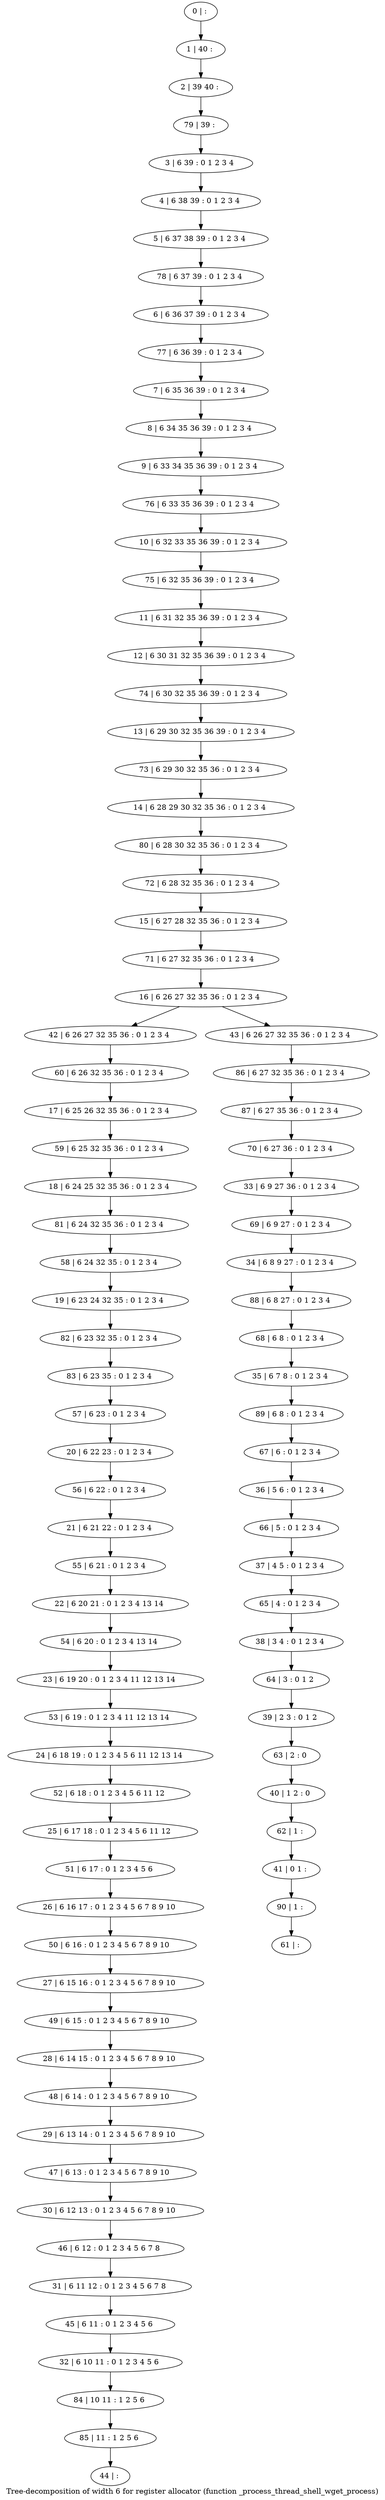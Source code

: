 digraph G {
graph [label="Tree-decomposition of width 6 for register allocator (function _process_thread_shell_wget_process)"]
0[label="0 | : "];
1[label="1 | 40 : "];
2[label="2 | 39 40 : "];
3[label="3 | 6 39 : 0 1 2 3 4 "];
4[label="4 | 6 38 39 : 0 1 2 3 4 "];
5[label="5 | 6 37 38 39 : 0 1 2 3 4 "];
6[label="6 | 6 36 37 39 : 0 1 2 3 4 "];
7[label="7 | 6 35 36 39 : 0 1 2 3 4 "];
8[label="8 | 6 34 35 36 39 : 0 1 2 3 4 "];
9[label="9 | 6 33 34 35 36 39 : 0 1 2 3 4 "];
10[label="10 | 6 32 33 35 36 39 : 0 1 2 3 4 "];
11[label="11 | 6 31 32 35 36 39 : 0 1 2 3 4 "];
12[label="12 | 6 30 31 32 35 36 39 : 0 1 2 3 4 "];
13[label="13 | 6 29 30 32 35 36 39 : 0 1 2 3 4 "];
14[label="14 | 6 28 29 30 32 35 36 : 0 1 2 3 4 "];
15[label="15 | 6 27 28 32 35 36 : 0 1 2 3 4 "];
16[label="16 | 6 26 27 32 35 36 : 0 1 2 3 4 "];
17[label="17 | 6 25 26 32 35 36 : 0 1 2 3 4 "];
18[label="18 | 6 24 25 32 35 36 : 0 1 2 3 4 "];
19[label="19 | 6 23 24 32 35 : 0 1 2 3 4 "];
20[label="20 | 6 22 23 : 0 1 2 3 4 "];
21[label="21 | 6 21 22 : 0 1 2 3 4 "];
22[label="22 | 6 20 21 : 0 1 2 3 4 13 14 "];
23[label="23 | 6 19 20 : 0 1 2 3 4 11 12 13 14 "];
24[label="24 | 6 18 19 : 0 1 2 3 4 5 6 11 12 13 14 "];
25[label="25 | 6 17 18 : 0 1 2 3 4 5 6 11 12 "];
26[label="26 | 6 16 17 : 0 1 2 3 4 5 6 7 8 9 10 "];
27[label="27 | 6 15 16 : 0 1 2 3 4 5 6 7 8 9 10 "];
28[label="28 | 6 14 15 : 0 1 2 3 4 5 6 7 8 9 10 "];
29[label="29 | 6 13 14 : 0 1 2 3 4 5 6 7 8 9 10 "];
30[label="30 | 6 12 13 : 0 1 2 3 4 5 6 7 8 9 10 "];
31[label="31 | 6 11 12 : 0 1 2 3 4 5 6 7 8 "];
32[label="32 | 6 10 11 : 0 1 2 3 4 5 6 "];
33[label="33 | 6 9 27 36 : 0 1 2 3 4 "];
34[label="34 | 6 8 9 27 : 0 1 2 3 4 "];
35[label="35 | 6 7 8 : 0 1 2 3 4 "];
36[label="36 | 5 6 : 0 1 2 3 4 "];
37[label="37 | 4 5 : 0 1 2 3 4 "];
38[label="38 | 3 4 : 0 1 2 3 4 "];
39[label="39 | 2 3 : 0 1 2 "];
40[label="40 | 1 2 : 0 "];
41[label="41 | 0 1 : "];
42[label="42 | 6 26 27 32 35 36 : 0 1 2 3 4 "];
43[label="43 | 6 26 27 32 35 36 : 0 1 2 3 4 "];
44[label="44 | : "];
45[label="45 | 6 11 : 0 1 2 3 4 5 6 "];
46[label="46 | 6 12 : 0 1 2 3 4 5 6 7 8 "];
47[label="47 | 6 13 : 0 1 2 3 4 5 6 7 8 9 10 "];
48[label="48 | 6 14 : 0 1 2 3 4 5 6 7 8 9 10 "];
49[label="49 | 6 15 : 0 1 2 3 4 5 6 7 8 9 10 "];
50[label="50 | 6 16 : 0 1 2 3 4 5 6 7 8 9 10 "];
51[label="51 | 6 17 : 0 1 2 3 4 5 6 "];
52[label="52 | 6 18 : 0 1 2 3 4 5 6 11 12 "];
53[label="53 | 6 19 : 0 1 2 3 4 11 12 13 14 "];
54[label="54 | 6 20 : 0 1 2 3 4 13 14 "];
55[label="55 | 6 21 : 0 1 2 3 4 "];
56[label="56 | 6 22 : 0 1 2 3 4 "];
57[label="57 | 6 23 : 0 1 2 3 4 "];
58[label="58 | 6 24 32 35 : 0 1 2 3 4 "];
59[label="59 | 6 25 32 35 36 : 0 1 2 3 4 "];
60[label="60 | 6 26 32 35 36 : 0 1 2 3 4 "];
61[label="61 | : "];
62[label="62 | 1 : "];
63[label="63 | 2 : 0 "];
64[label="64 | 3 : 0 1 2 "];
65[label="65 | 4 : 0 1 2 3 4 "];
66[label="66 | 5 : 0 1 2 3 4 "];
67[label="67 | 6 : 0 1 2 3 4 "];
68[label="68 | 6 8 : 0 1 2 3 4 "];
69[label="69 | 6 9 27 : 0 1 2 3 4 "];
70[label="70 | 6 27 36 : 0 1 2 3 4 "];
71[label="71 | 6 27 32 35 36 : 0 1 2 3 4 "];
72[label="72 | 6 28 32 35 36 : 0 1 2 3 4 "];
73[label="73 | 6 29 30 32 35 36 : 0 1 2 3 4 "];
74[label="74 | 6 30 32 35 36 39 : 0 1 2 3 4 "];
75[label="75 | 6 32 35 36 39 : 0 1 2 3 4 "];
76[label="76 | 6 33 35 36 39 : 0 1 2 3 4 "];
77[label="77 | 6 36 39 : 0 1 2 3 4 "];
78[label="78 | 6 37 39 : 0 1 2 3 4 "];
79[label="79 | 39 : "];
80[label="80 | 6 28 30 32 35 36 : 0 1 2 3 4 "];
81[label="81 | 6 24 32 35 36 : 0 1 2 3 4 "];
82[label="82 | 6 23 32 35 : 0 1 2 3 4 "];
83[label="83 | 6 23 35 : 0 1 2 3 4 "];
84[label="84 | 10 11 : 1 2 5 6 "];
85[label="85 | 11 : 1 2 5 6 "];
86[label="86 | 6 27 32 35 36 : 0 1 2 3 4 "];
87[label="87 | 6 27 35 36 : 0 1 2 3 4 "];
88[label="88 | 6 8 27 : 0 1 2 3 4 "];
89[label="89 | 6 8 : 0 1 2 3 4 "];
90[label="90 | 1 : "];
0->1 ;
1->2 ;
3->4 ;
4->5 ;
7->8 ;
8->9 ;
11->12 ;
16->42 ;
16->43 ;
45->32 ;
31->45 ;
46->31 ;
30->46 ;
47->30 ;
29->47 ;
48->29 ;
28->48 ;
49->28 ;
27->49 ;
50->27 ;
26->50 ;
51->26 ;
25->51 ;
52->25 ;
24->52 ;
53->24 ;
23->53 ;
54->23 ;
22->54 ;
55->22 ;
21->55 ;
56->21 ;
20->56 ;
57->20 ;
58->19 ;
59->18 ;
17->59 ;
60->17 ;
42->60 ;
62->41 ;
40->62 ;
63->40 ;
39->63 ;
64->39 ;
38->64 ;
65->38 ;
37->65 ;
66->37 ;
36->66 ;
67->36 ;
68->35 ;
69->34 ;
33->69 ;
70->33 ;
71->16 ;
15->71 ;
72->15 ;
73->14 ;
13->73 ;
74->13 ;
12->74 ;
75->11 ;
10->75 ;
76->10 ;
9->76 ;
77->7 ;
6->77 ;
78->6 ;
5->78 ;
79->3 ;
2->79 ;
80->72 ;
14->80 ;
81->58 ;
18->81 ;
19->82 ;
83->57 ;
82->83 ;
32->84 ;
85->44 ;
84->85 ;
43->86 ;
87->70 ;
86->87 ;
88->68 ;
34->88 ;
89->67 ;
35->89 ;
90->61 ;
41->90 ;
}
